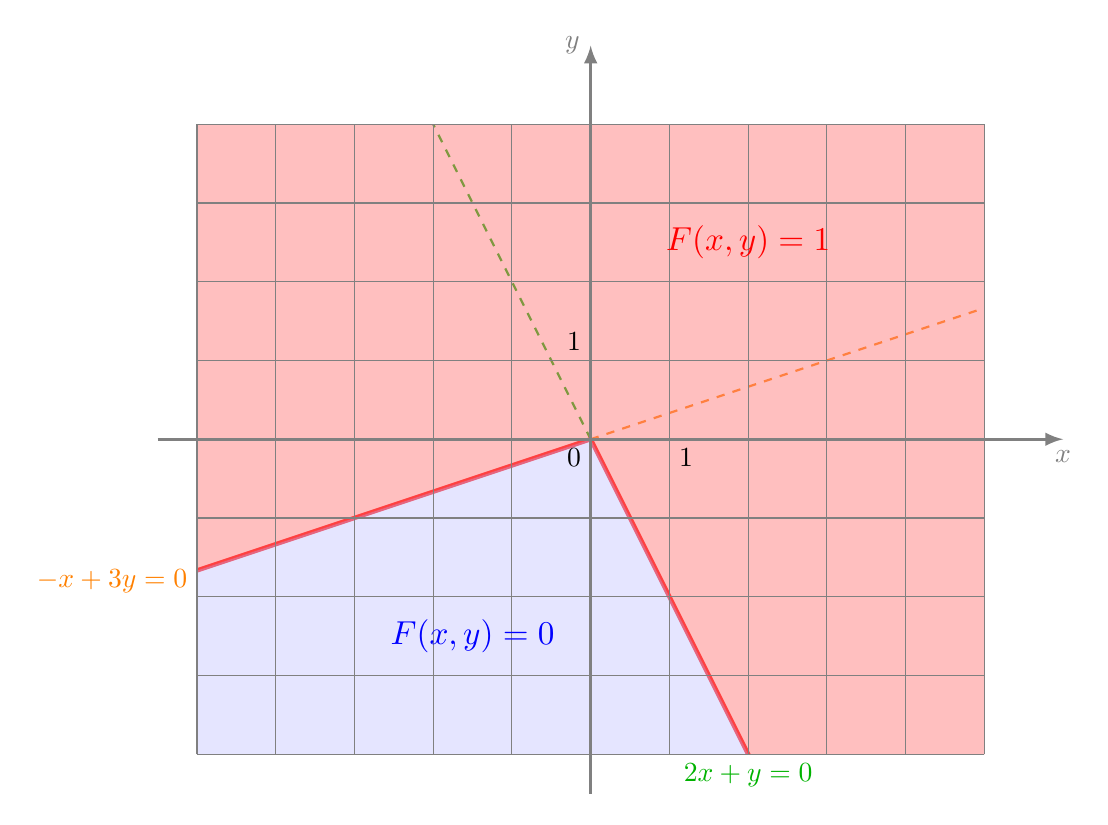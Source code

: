 \begin{tikzpicture}[scale=1]


\begin{scope}[even odd rule]
\clip (-5,-4) rectangle (5,4);
% \draw[ blue,ultra thick] (6,2) -- (-6,-2);
% \fill[blue!20,opacity=0.5] (6,2) -- (6,6) --(-6,6) --(-6,-2)-- cycle;
% 
% \draw[ green!70!black,ultra thick] (-3,6) -- (3,-6);
% \fill[ green!70!black!20,opacity=0.5] (-3,6) -- (6,6) --(6,-6) --(3,-6)-- cycle;


\draw[orange,thick,dashed] (0,0) -- (6,2);
\draw[ green!70!black,thick,dashed] (0,0) -- (-3,6);
\draw[red,ultra thick] (0,0) -- (-6,-2);
\draw[ red,ultra thick] (0,0) -- (3,-6);
\fill[blue!20,opacity=0.5] (0,0) -- (-6,-2) -- (-6,-6) --(3,-6) -- cycle;
\fill[red!50,opacity=0.5] (0,0) -- (-6,-2) -- (-6,6) -- (6,6) -- (6,-6) -- (3,-6) -- cycle;
\end{scope}


\draw[->,>=latex, very thick,gray] (-5.5,0)--(6,0) node[below] {$x$};
\draw[->,>=latex, very thick, gray] (0,-4.5)--(0,5) node[left] {$y$};
\draw[gray,thin] (-5,-4) grid (5,4);


\node[orange,left] at (-5,-1.8) {$-x+3y=0$};
%\node[scale=1,orange] at (-4,0.5) {$s_1(x,y)=1$};
%\node[scale=1,orange] at (-4,-2.5) {$s_1(x,y)=0$};

\node[green!70!black,below] at (2,-4) {$2x+y=0$};
%\node[scale=1,green!70!black] at (3.5,-2.5) {$s_2(x,y)=1$};
%\node[scale=1,green!70!black] at (0,-2.5) {$s_2(x,y)=0$};

\node[scale=1.2,red] at (2,2.5) {$F(x,y)=1$};
\node[scale=1.2,blue] at (-1.5,-2.5) {$F(x,y)=0$};

\node at (0,0) [below left] {$0$};
\node at (1,0) [below right] {$1$};
\node at (0,1) [above left] {$1$};


\end{tikzpicture}